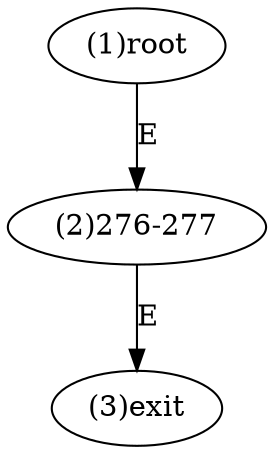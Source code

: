 digraph "" { 
1[ label="(1)root"];
2[ label="(2)276-277"];
3[ label="(3)exit"];
1->2[ label="E"];
2->3[ label="E"];
}
